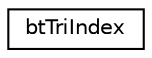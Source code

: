 digraph "Graphical Class Hierarchy"
{
  edge [fontname="Helvetica",fontsize="10",labelfontname="Helvetica",labelfontsize="10"];
  node [fontname="Helvetica",fontsize="10",shape=record];
  rankdir="LR";
  Node1 [label="btTriIndex",height=0.2,width=0.4,color="black", fillcolor="white", style="filled",URL="$structbt_tri_index.html"];
}
